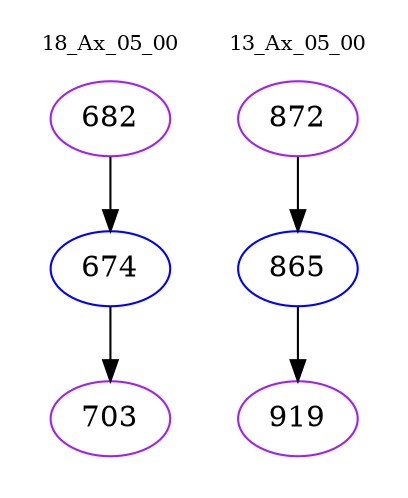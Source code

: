 digraph{
subgraph cluster_0 {
color = white
label = "18_Ax_05_00";
fontsize=10;
T0_682 [label="682", color="purple"]
T0_682 -> T0_674 [color="black"]
T0_674 [label="674", color="blue"]
T0_674 -> T0_703 [color="black"]
T0_703 [label="703", color="purple"]
}
subgraph cluster_1 {
color = white
label = "13_Ax_05_00";
fontsize=10;
T1_872 [label="872", color="purple"]
T1_872 -> T1_865 [color="black"]
T1_865 [label="865", color="blue"]
T1_865 -> T1_919 [color="black"]
T1_919 [label="919", color="purple"]
}
}
